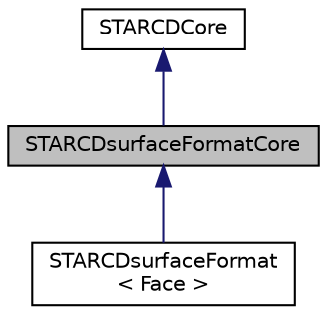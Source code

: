 digraph "STARCDsurfaceFormatCore"
{
  bgcolor="transparent";
  edge [fontname="Helvetica",fontsize="10",labelfontname="Helvetica",labelfontsize="10"];
  node [fontname="Helvetica",fontsize="10",shape=record];
  Node1 [label="STARCDsurfaceFormatCore",height=0.2,width=0.4,color="black", fillcolor="grey75", style="filled", fontcolor="black"];
  Node2 -> Node1 [dir="back",color="midnightblue",fontsize="10",style="solid",fontname="Helvetica"];
  Node2 [label="STARCDCore",height=0.2,width=0.4,color="black",URL="$a02441.html",tooltip="Core routines used when reading/writing pro-STAR vrt/cel/bnd files. "];
  Node1 -> Node3 [dir="back",color="midnightblue",fontsize="10",style="solid",fontname="Helvetica"];
  Node3 [label="STARCDsurfaceFormat\l\< Face \>",height=0.2,width=0.4,color="black",URL="$a02443.html",tooltip="Read/write the surface shells from pro-STAR vrt/cel files. "];
}
